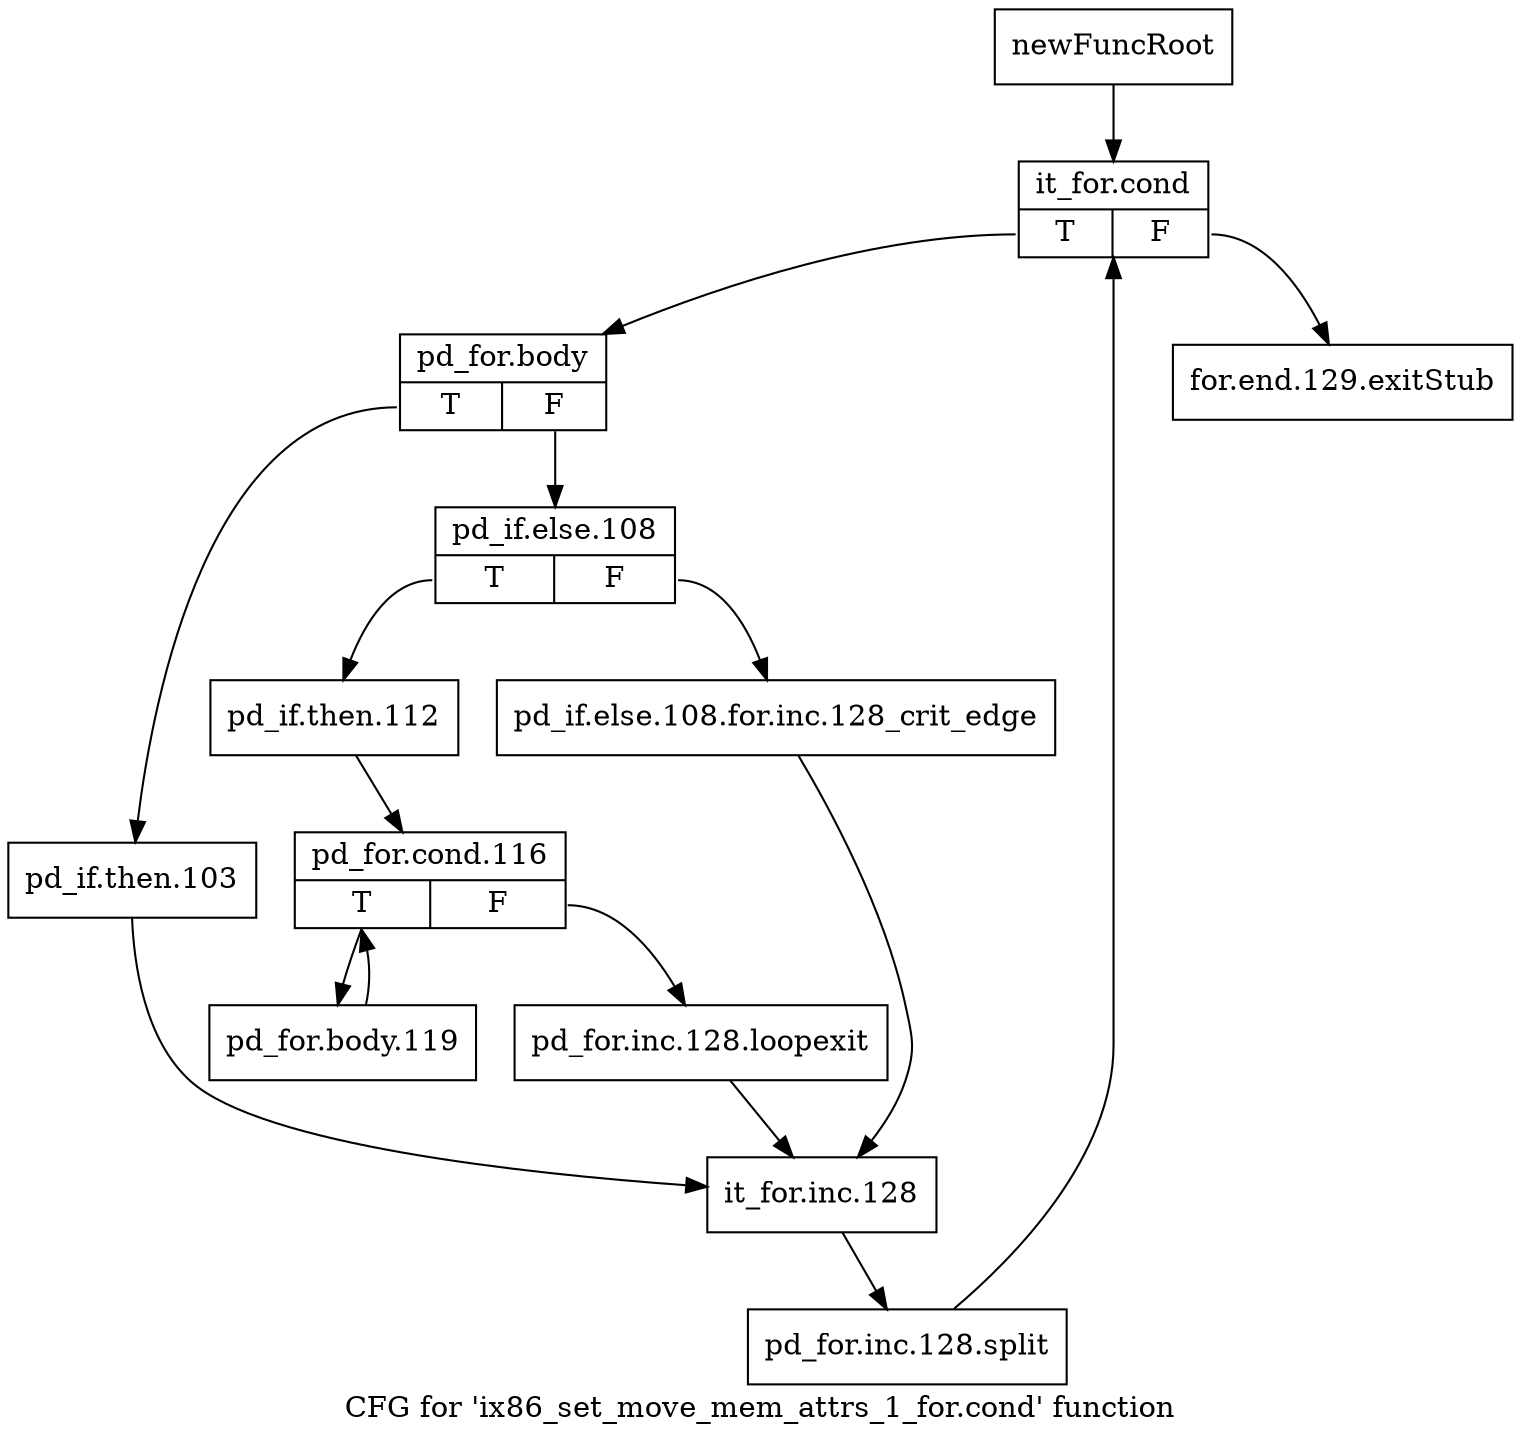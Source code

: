 digraph "CFG for 'ix86_set_move_mem_attrs_1_for.cond' function" {
	label="CFG for 'ix86_set_move_mem_attrs_1_for.cond' function";

	Node0xc6f1680 [shape=record,label="{newFuncRoot}"];
	Node0xc6f1680 -> Node0xc6f1720;
	Node0xc6f16d0 [shape=record,label="{for.end.129.exitStub}"];
	Node0xc6f1720 [shape=record,label="{it_for.cond|{<s0>T|<s1>F}}"];
	Node0xc6f1720:s0 -> Node0xc6f1770;
	Node0xc6f1720:s1 -> Node0xc6f16d0;
	Node0xc6f1770 [shape=record,label="{pd_for.body|{<s0>T|<s1>F}}"];
	Node0xc6f1770:s0 -> Node0xc6f19a0;
	Node0xc6f1770:s1 -> Node0xc6f17c0;
	Node0xc6f17c0 [shape=record,label="{pd_if.else.108|{<s0>T|<s1>F}}"];
	Node0xc6f17c0:s0 -> Node0xc6f1860;
	Node0xc6f17c0:s1 -> Node0xc6f1810;
	Node0xc6f1810 [shape=record,label="{pd_if.else.108.for.inc.128_crit_edge}"];
	Node0xc6f1810 -> Node0xc6f19f0;
	Node0xc6f1860 [shape=record,label="{pd_if.then.112}"];
	Node0xc6f1860 -> Node0xc6f18b0;
	Node0xc6f18b0 [shape=record,label="{pd_for.cond.116|{<s0>T|<s1>F}}"];
	Node0xc6f18b0:s0 -> Node0xc6f1950;
	Node0xc6f18b0:s1 -> Node0xc6f1900;
	Node0xc6f1900 [shape=record,label="{pd_for.inc.128.loopexit}"];
	Node0xc6f1900 -> Node0xc6f19f0;
	Node0xc6f1950 [shape=record,label="{pd_for.body.119}"];
	Node0xc6f1950 -> Node0xc6f18b0;
	Node0xc6f19a0 [shape=record,label="{pd_if.then.103}"];
	Node0xc6f19a0 -> Node0xc6f19f0;
	Node0xc6f19f0 [shape=record,label="{it_for.inc.128}"];
	Node0xc6f19f0 -> Node0xfdec7e0;
	Node0xfdec7e0 [shape=record,label="{pd_for.inc.128.split}"];
	Node0xfdec7e0 -> Node0xc6f1720;
}
